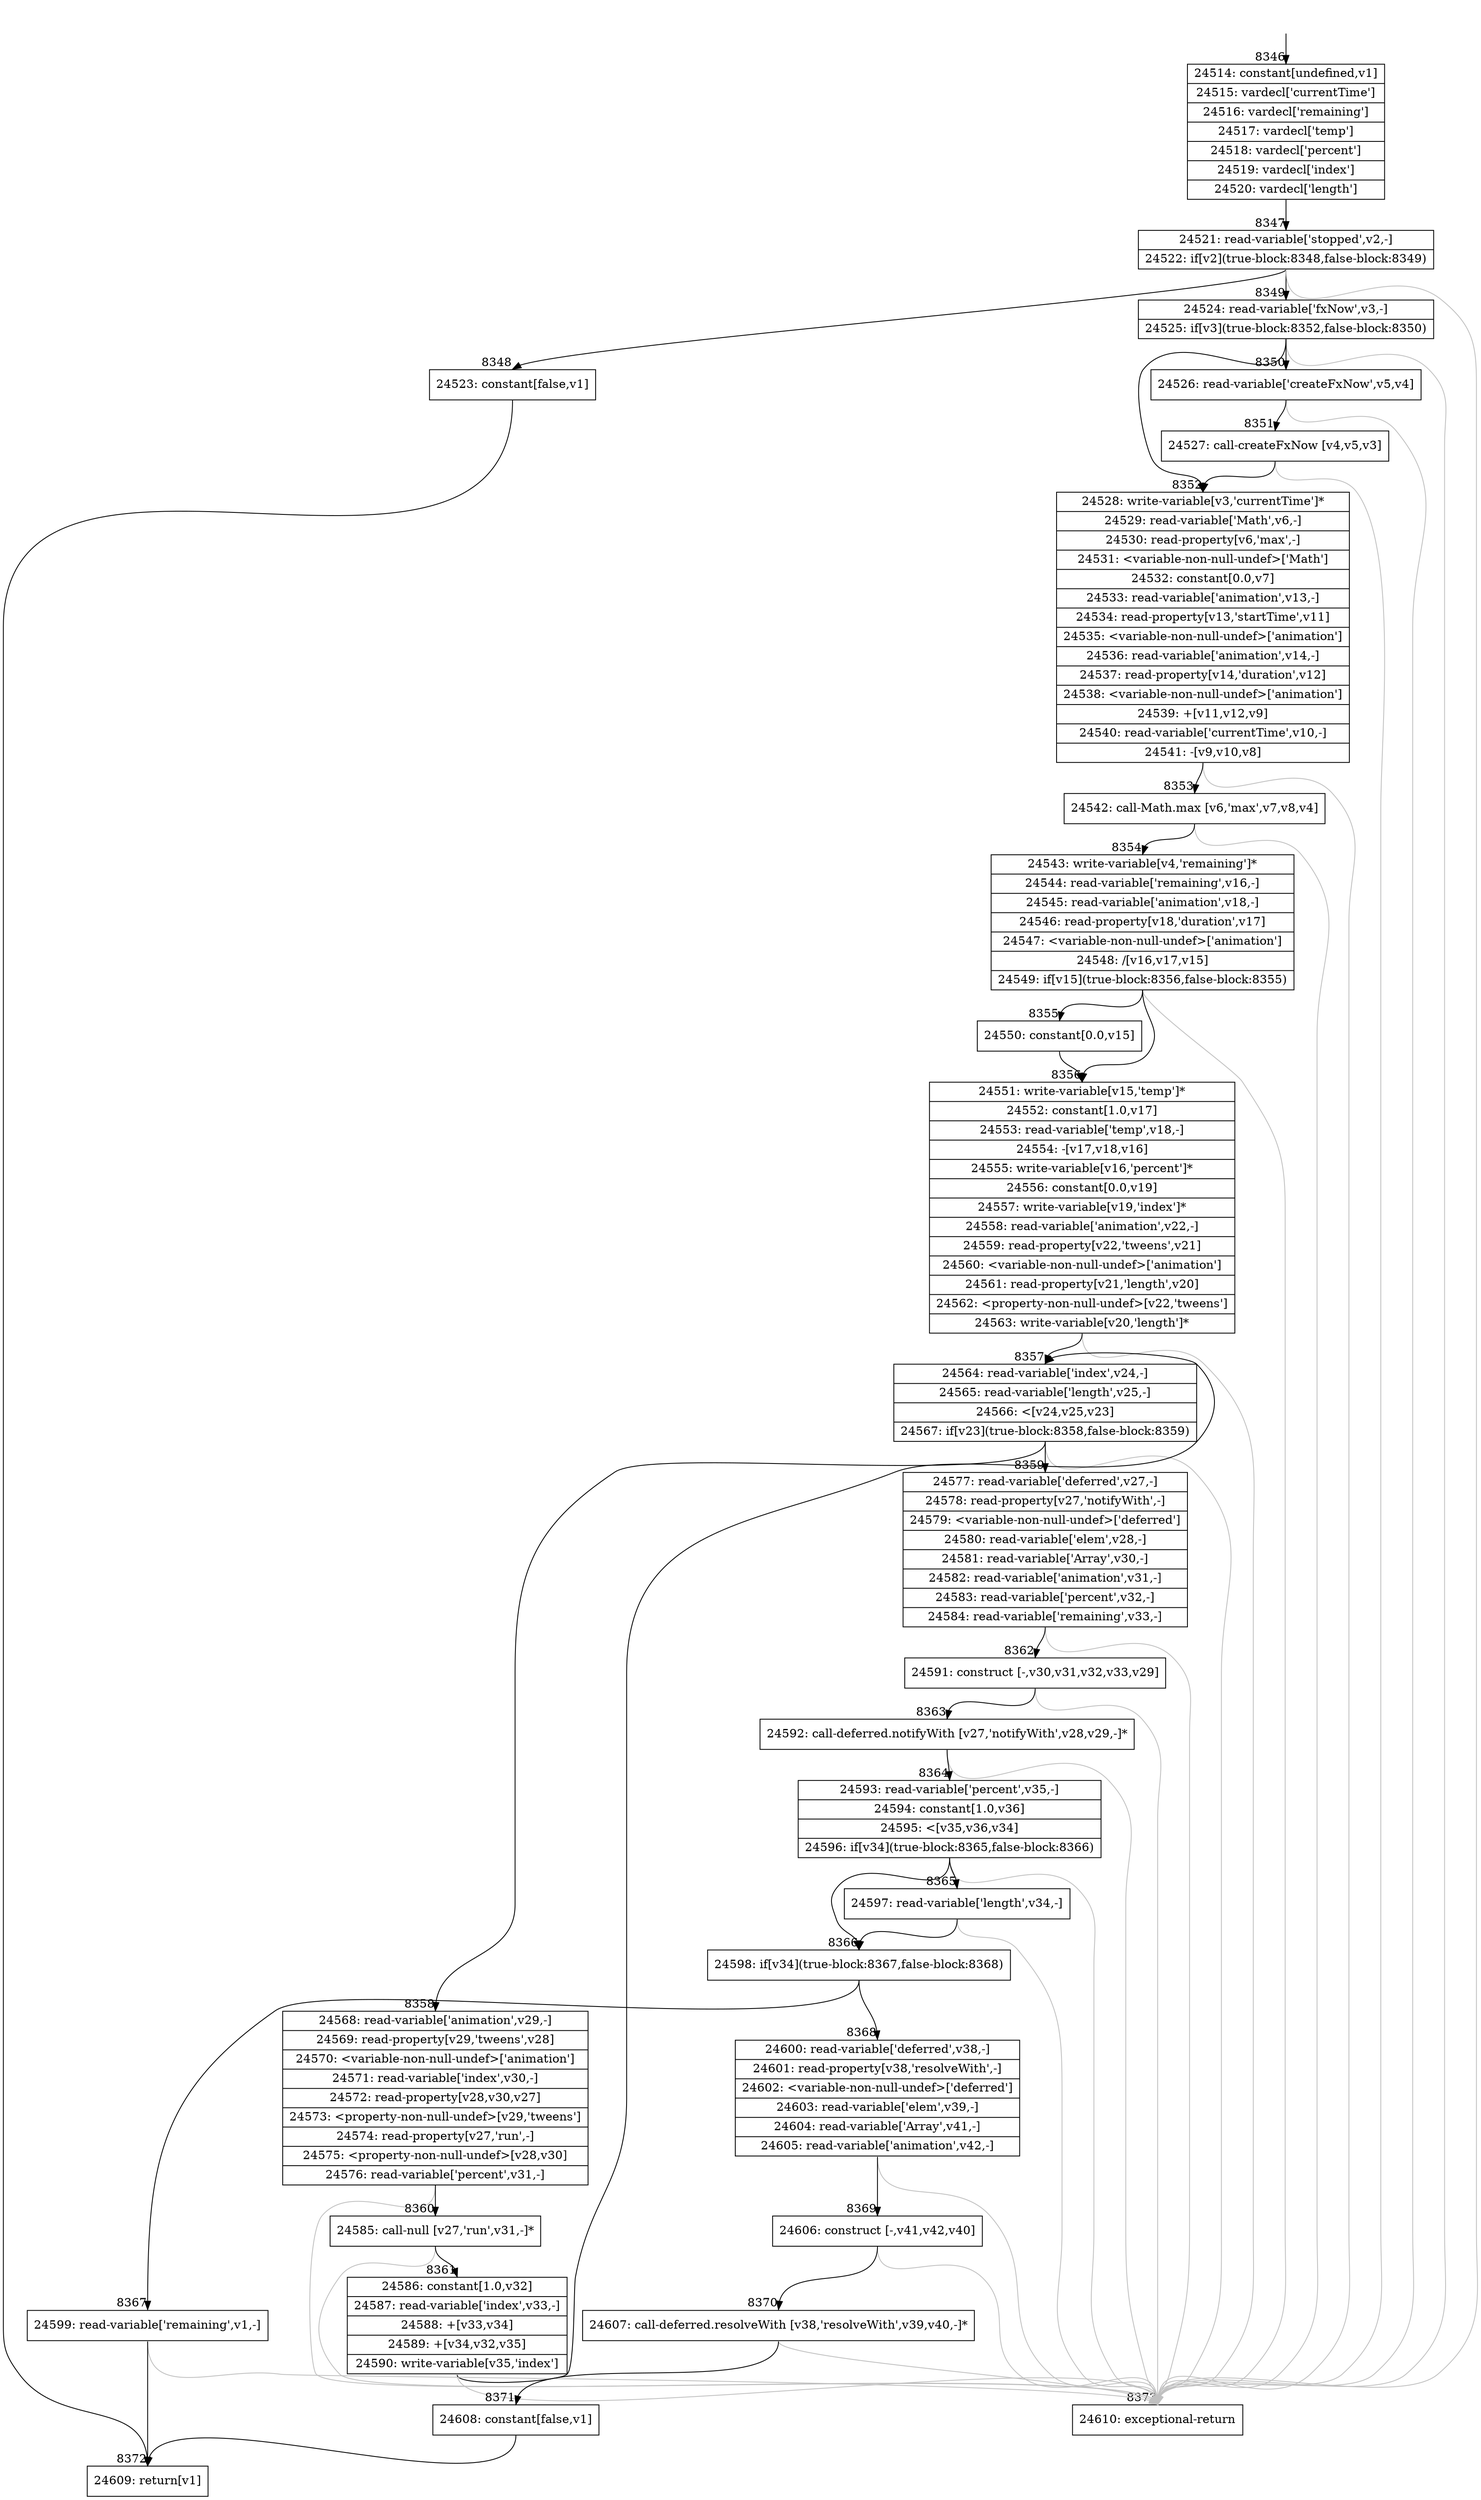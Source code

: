 digraph {
rankdir="TD"
BB_entry520[shape=none,label=""];
BB_entry520 -> BB8346 [tailport=s, headport=n, headlabel="    8346"]
BB8346 [shape=record label="{24514: constant[undefined,v1]|24515: vardecl['currentTime']|24516: vardecl['remaining']|24517: vardecl['temp']|24518: vardecl['percent']|24519: vardecl['index']|24520: vardecl['length']}" ] 
BB8346 -> BB8347 [tailport=s, headport=n, headlabel="      8347"]
BB8347 [shape=record label="{24521: read-variable['stopped',v2,-]|24522: if[v2](true-block:8348,false-block:8349)}" ] 
BB8347 -> BB8348 [tailport=s, headport=n, headlabel="      8348"]
BB8347 -> BB8349 [tailport=s, headport=n, headlabel="      8349"]
BB8347 -> BB8373 [tailport=s, headport=n, color=gray, headlabel="      8373"]
BB8348 [shape=record label="{24523: constant[false,v1]}" ] 
BB8348 -> BB8372 [tailport=s, headport=n, headlabel="      8372"]
BB8349 [shape=record label="{24524: read-variable['fxNow',v3,-]|24525: if[v3](true-block:8352,false-block:8350)}" ] 
BB8349 -> BB8352 [tailport=s, headport=n, headlabel="      8352"]
BB8349 -> BB8350 [tailport=s, headport=n, headlabel="      8350"]
BB8349 -> BB8373 [tailport=s, headport=n, color=gray]
BB8350 [shape=record label="{24526: read-variable['createFxNow',v5,v4]}" ] 
BB8350 -> BB8351 [tailport=s, headport=n, headlabel="      8351"]
BB8350 -> BB8373 [tailport=s, headport=n, color=gray]
BB8351 [shape=record label="{24527: call-createFxNow [v4,v5,v3]}" ] 
BB8351 -> BB8352 [tailport=s, headport=n]
BB8351 -> BB8373 [tailport=s, headport=n, color=gray]
BB8352 [shape=record label="{24528: write-variable[v3,'currentTime']*|24529: read-variable['Math',v6,-]|24530: read-property[v6,'max',-]|24531: \<variable-non-null-undef\>['Math']|24532: constant[0.0,v7]|24533: read-variable['animation',v13,-]|24534: read-property[v13,'startTime',v11]|24535: \<variable-non-null-undef\>['animation']|24536: read-variable['animation',v14,-]|24537: read-property[v14,'duration',v12]|24538: \<variable-non-null-undef\>['animation']|24539: +[v11,v12,v9]|24540: read-variable['currentTime',v10,-]|24541: -[v9,v10,v8]}" ] 
BB8352 -> BB8353 [tailport=s, headport=n, headlabel="      8353"]
BB8352 -> BB8373 [tailport=s, headport=n, color=gray]
BB8353 [shape=record label="{24542: call-Math.max [v6,'max',v7,v8,v4]}" ] 
BB8353 -> BB8354 [tailport=s, headport=n, headlabel="      8354"]
BB8353 -> BB8373 [tailport=s, headport=n, color=gray]
BB8354 [shape=record label="{24543: write-variable[v4,'remaining']*|24544: read-variable['remaining',v16,-]|24545: read-variable['animation',v18,-]|24546: read-property[v18,'duration',v17]|24547: \<variable-non-null-undef\>['animation']|24548: /[v16,v17,v15]|24549: if[v15](true-block:8356,false-block:8355)}" ] 
BB8354 -> BB8356 [tailport=s, headport=n, headlabel="      8356"]
BB8354 -> BB8355 [tailport=s, headport=n, headlabel="      8355"]
BB8354 -> BB8373 [tailport=s, headport=n, color=gray]
BB8355 [shape=record label="{24550: constant[0.0,v15]}" ] 
BB8355 -> BB8356 [tailport=s, headport=n]
BB8356 [shape=record label="{24551: write-variable[v15,'temp']*|24552: constant[1.0,v17]|24553: read-variable['temp',v18,-]|24554: -[v17,v18,v16]|24555: write-variable[v16,'percent']*|24556: constant[0.0,v19]|24557: write-variable[v19,'index']*|24558: read-variable['animation',v22,-]|24559: read-property[v22,'tweens',v21]|24560: \<variable-non-null-undef\>['animation']|24561: read-property[v21,'length',v20]|24562: \<property-non-null-undef\>[v22,'tweens']|24563: write-variable[v20,'length']*}" ] 
BB8356 -> BB8357 [tailport=s, headport=n, headlabel="      8357"]
BB8356 -> BB8373 [tailport=s, headport=n, color=gray]
BB8357 [shape=record label="{24564: read-variable['index',v24,-]|24565: read-variable['length',v25,-]|24566: \<[v24,v25,v23]|24567: if[v23](true-block:8358,false-block:8359)}" ] 
BB8357 -> BB8358 [tailport=s, headport=n, headlabel="      8358"]
BB8357 -> BB8359 [tailport=s, headport=n, headlabel="      8359"]
BB8357 -> BB8373 [tailport=s, headport=n, color=gray]
BB8358 [shape=record label="{24568: read-variable['animation',v29,-]|24569: read-property[v29,'tweens',v28]|24570: \<variable-non-null-undef\>['animation']|24571: read-variable['index',v30,-]|24572: read-property[v28,v30,v27]|24573: \<property-non-null-undef\>[v29,'tweens']|24574: read-property[v27,'run',-]|24575: \<property-non-null-undef\>[v28,v30]|24576: read-variable['percent',v31,-]}" ] 
BB8358 -> BB8360 [tailport=s, headport=n, headlabel="      8360"]
BB8358 -> BB8373 [tailport=s, headport=n, color=gray]
BB8359 [shape=record label="{24577: read-variable['deferred',v27,-]|24578: read-property[v27,'notifyWith',-]|24579: \<variable-non-null-undef\>['deferred']|24580: read-variable['elem',v28,-]|24581: read-variable['Array',v30,-]|24582: read-variable['animation',v31,-]|24583: read-variable['percent',v32,-]|24584: read-variable['remaining',v33,-]}" ] 
BB8359 -> BB8362 [tailport=s, headport=n, headlabel="      8362"]
BB8359 -> BB8373 [tailport=s, headport=n, color=gray]
BB8360 [shape=record label="{24585: call-null [v27,'run',v31,-]*}" ] 
BB8360 -> BB8361 [tailport=s, headport=n, headlabel="      8361"]
BB8360 -> BB8373 [tailport=s, headport=n, color=gray]
BB8361 [shape=record label="{24586: constant[1.0,v32]|24587: read-variable['index',v33,-]|24588: +[v33,v34]|24589: +[v34,v32,v35]|24590: write-variable[v35,'index']}" ] 
BB8361 -> BB8357 [tailport=s, headport=n]
BB8361 -> BB8373 [tailport=s, headport=n, color=gray]
BB8362 [shape=record label="{24591: construct [-,v30,v31,v32,v33,v29]}" ] 
BB8362 -> BB8363 [tailport=s, headport=n, headlabel="      8363"]
BB8362 -> BB8373 [tailport=s, headport=n, color=gray]
BB8363 [shape=record label="{24592: call-deferred.notifyWith [v27,'notifyWith',v28,v29,-]*}" ] 
BB8363 -> BB8364 [tailport=s, headport=n, headlabel="      8364"]
BB8363 -> BB8373 [tailport=s, headport=n, color=gray]
BB8364 [shape=record label="{24593: read-variable['percent',v35,-]|24594: constant[1.0,v36]|24595: \<[v35,v36,v34]|24596: if[v34](true-block:8365,false-block:8366)}" ] 
BB8364 -> BB8366 [tailport=s, headport=n, headlabel="      8366"]
BB8364 -> BB8365 [tailport=s, headport=n, headlabel="      8365"]
BB8364 -> BB8373 [tailport=s, headport=n, color=gray]
BB8365 [shape=record label="{24597: read-variable['length',v34,-]}" ] 
BB8365 -> BB8366 [tailport=s, headport=n]
BB8365 -> BB8373 [tailport=s, headport=n, color=gray]
BB8366 [shape=record label="{24598: if[v34](true-block:8367,false-block:8368)}" ] 
BB8366 -> BB8367 [tailport=s, headport=n, headlabel="      8367"]
BB8366 -> BB8368 [tailport=s, headport=n, headlabel="      8368"]
BB8367 [shape=record label="{24599: read-variable['remaining',v1,-]}" ] 
BB8367 -> BB8372 [tailport=s, headport=n]
BB8367 -> BB8373 [tailport=s, headport=n, color=gray]
BB8368 [shape=record label="{24600: read-variable['deferred',v38,-]|24601: read-property[v38,'resolveWith',-]|24602: \<variable-non-null-undef\>['deferred']|24603: read-variable['elem',v39,-]|24604: read-variable['Array',v41,-]|24605: read-variable['animation',v42,-]}" ] 
BB8368 -> BB8369 [tailport=s, headport=n, headlabel="      8369"]
BB8368 -> BB8373 [tailport=s, headport=n, color=gray]
BB8369 [shape=record label="{24606: construct [-,v41,v42,v40]}" ] 
BB8369 -> BB8370 [tailport=s, headport=n, headlabel="      8370"]
BB8369 -> BB8373 [tailport=s, headport=n, color=gray]
BB8370 [shape=record label="{24607: call-deferred.resolveWith [v38,'resolveWith',v39,v40,-]*}" ] 
BB8370 -> BB8371 [tailport=s, headport=n, headlabel="      8371"]
BB8370 -> BB8373 [tailport=s, headport=n, color=gray]
BB8371 [shape=record label="{24608: constant[false,v1]}" ] 
BB8371 -> BB8372 [tailport=s, headport=n]
BB8372 [shape=record label="{24609: return[v1]}" ] 
BB8373 [shape=record label="{24610: exceptional-return}" ] 
//#$~ 8737
}
